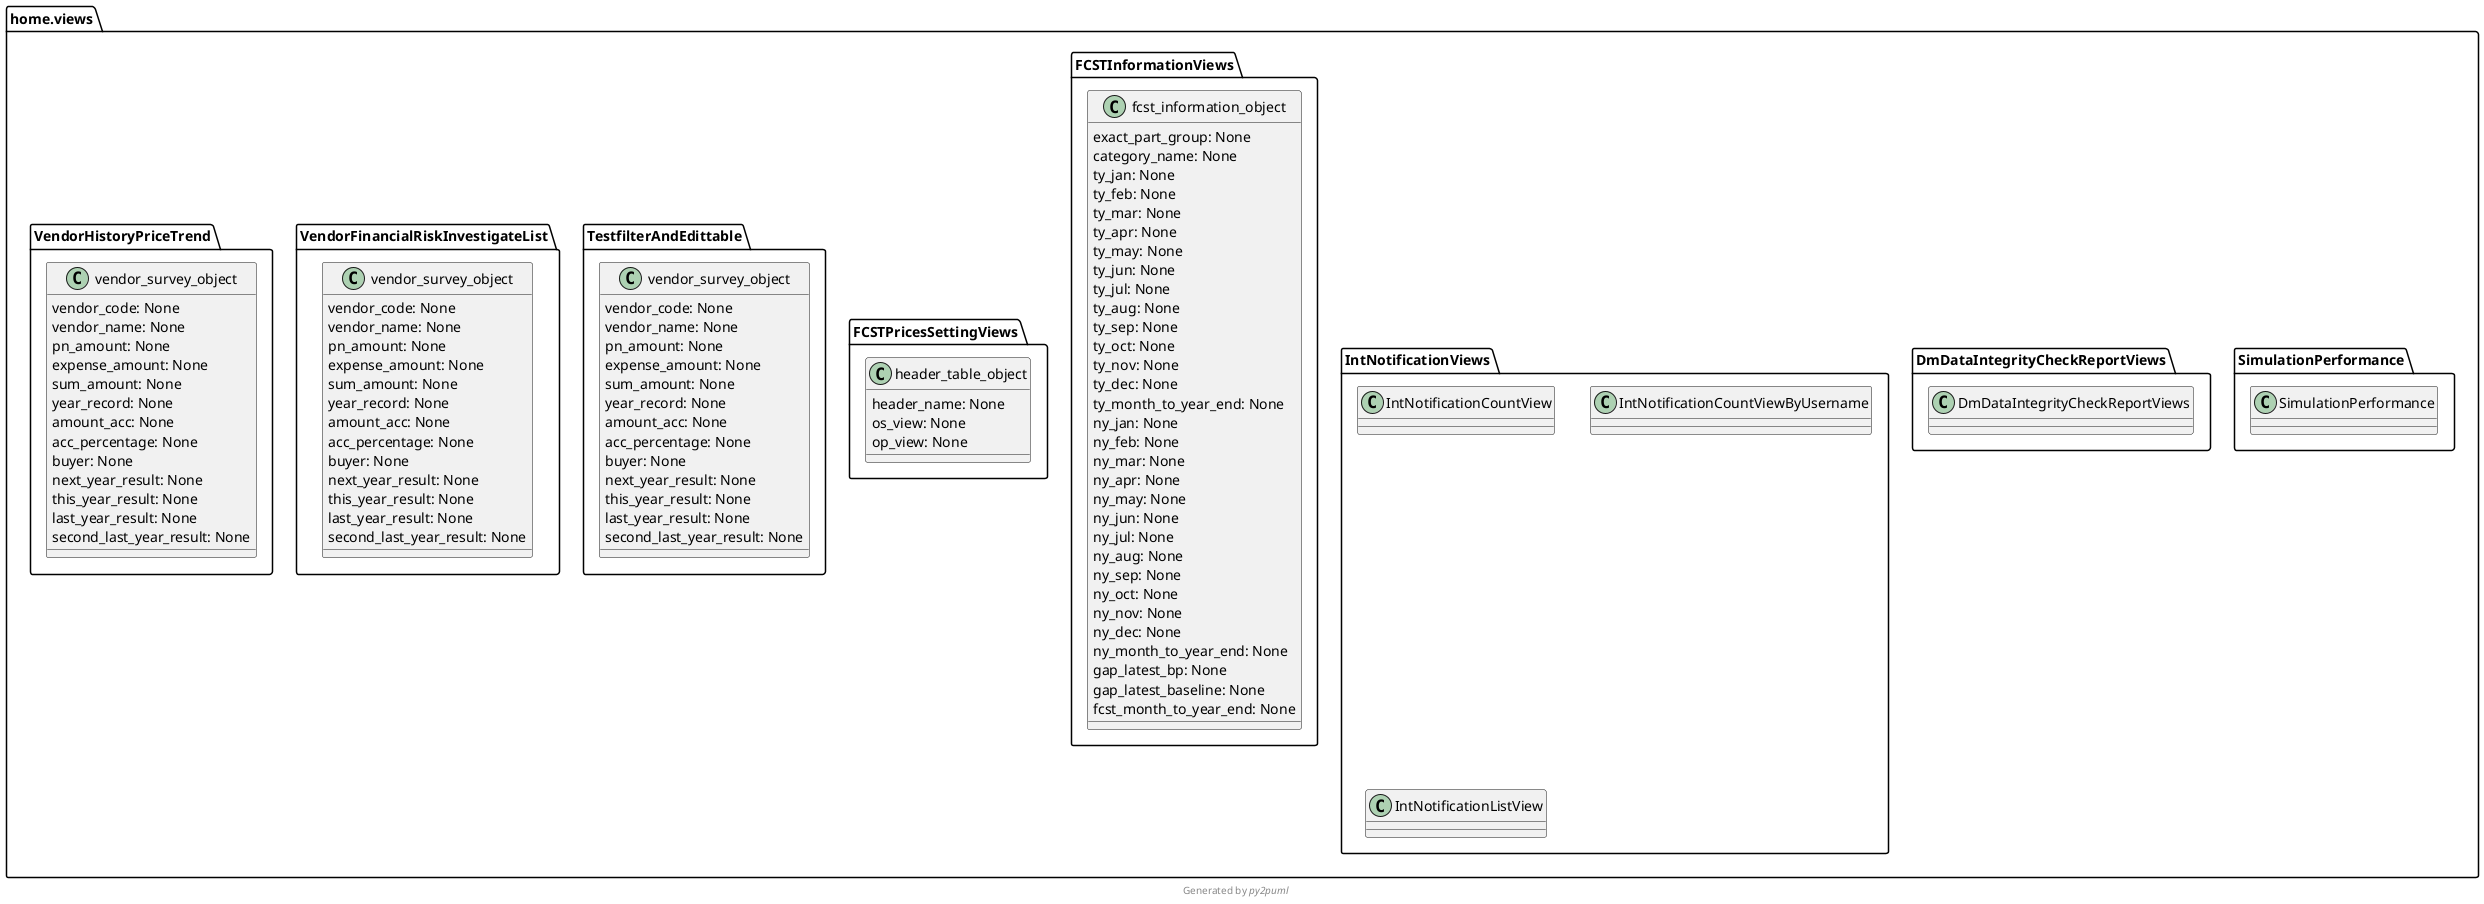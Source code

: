 @startuml home.views
!pragma useIntermediatePackages false

class home.views.SimulationPerformance.SimulationPerformance {
}
class home.views.DmDataIntegrityCheckReportViews.DmDataIntegrityCheckReportViews {
}
class home.views.IntNotificationViews.IntNotificationCountView {
}
class home.views.IntNotificationViews.IntNotificationCountViewByUsername {
}
class home.views.IntNotificationViews.IntNotificationListView {
}
class home.views.FCSTInformationViews.fcst_information_object {
  exact_part_group: None
  category_name: None
  ty_jan: None
  ty_feb: None
  ty_mar: None
  ty_apr: None
  ty_may: None
  ty_jun: None
  ty_jul: None
  ty_aug: None
  ty_sep: None
  ty_oct: None
  ty_nov: None
  ty_dec: None
  ty_month_to_year_end: None
  ny_jan: None
  ny_feb: None
  ny_mar: None
  ny_apr: None
  ny_may: None
  ny_jun: None
  ny_jul: None
  ny_aug: None
  ny_sep: None
  ny_oct: None
  ny_nov: None
  ny_dec: None
  ny_month_to_year_end: None
  gap_latest_bp: None
  gap_latest_baseline: None
  fcst_month_to_year_end: None
}
class home.views.FCSTPricesSettingViews.header_table_object {
  header_name: None
  os_view: None
  op_view: None
}
class home.views.TestfilterAndEdittable.vendor_survey_object {
  vendor_code: None
  vendor_name: None
  pn_amount: None
  expense_amount: None
  sum_amount: None
  year_record: None
  amount_acc: None
  acc_percentage: None
  buyer: None
  next_year_result: None
  this_year_result: None
  last_year_result: None
  second_last_year_result: None
}
class home.views.VendorFinancialRiskInvestigateList.vendor_survey_object {
  vendor_code: None
  vendor_name: None
  pn_amount: None
  expense_amount: None
  sum_amount: None
  year_record: None
  amount_acc: None
  acc_percentage: None
  buyer: None
  next_year_result: None
  this_year_result: None
  last_year_result: None
  second_last_year_result: None
}
class home.views.VendorHistoryPriceTrend.vendor_survey_object {
  vendor_code: None
  vendor_name: None
  pn_amount: None
  expense_amount: None
  sum_amount: None
  year_record: None
  amount_acc: None
  acc_percentage: None
  buyer: None
  next_year_result: None
  this_year_result: None
  last_year_result: None
  second_last_year_result: None
}
footer Generated by //py2puml//
@enduml

Successfully generated UML diagram for app "home.views".
